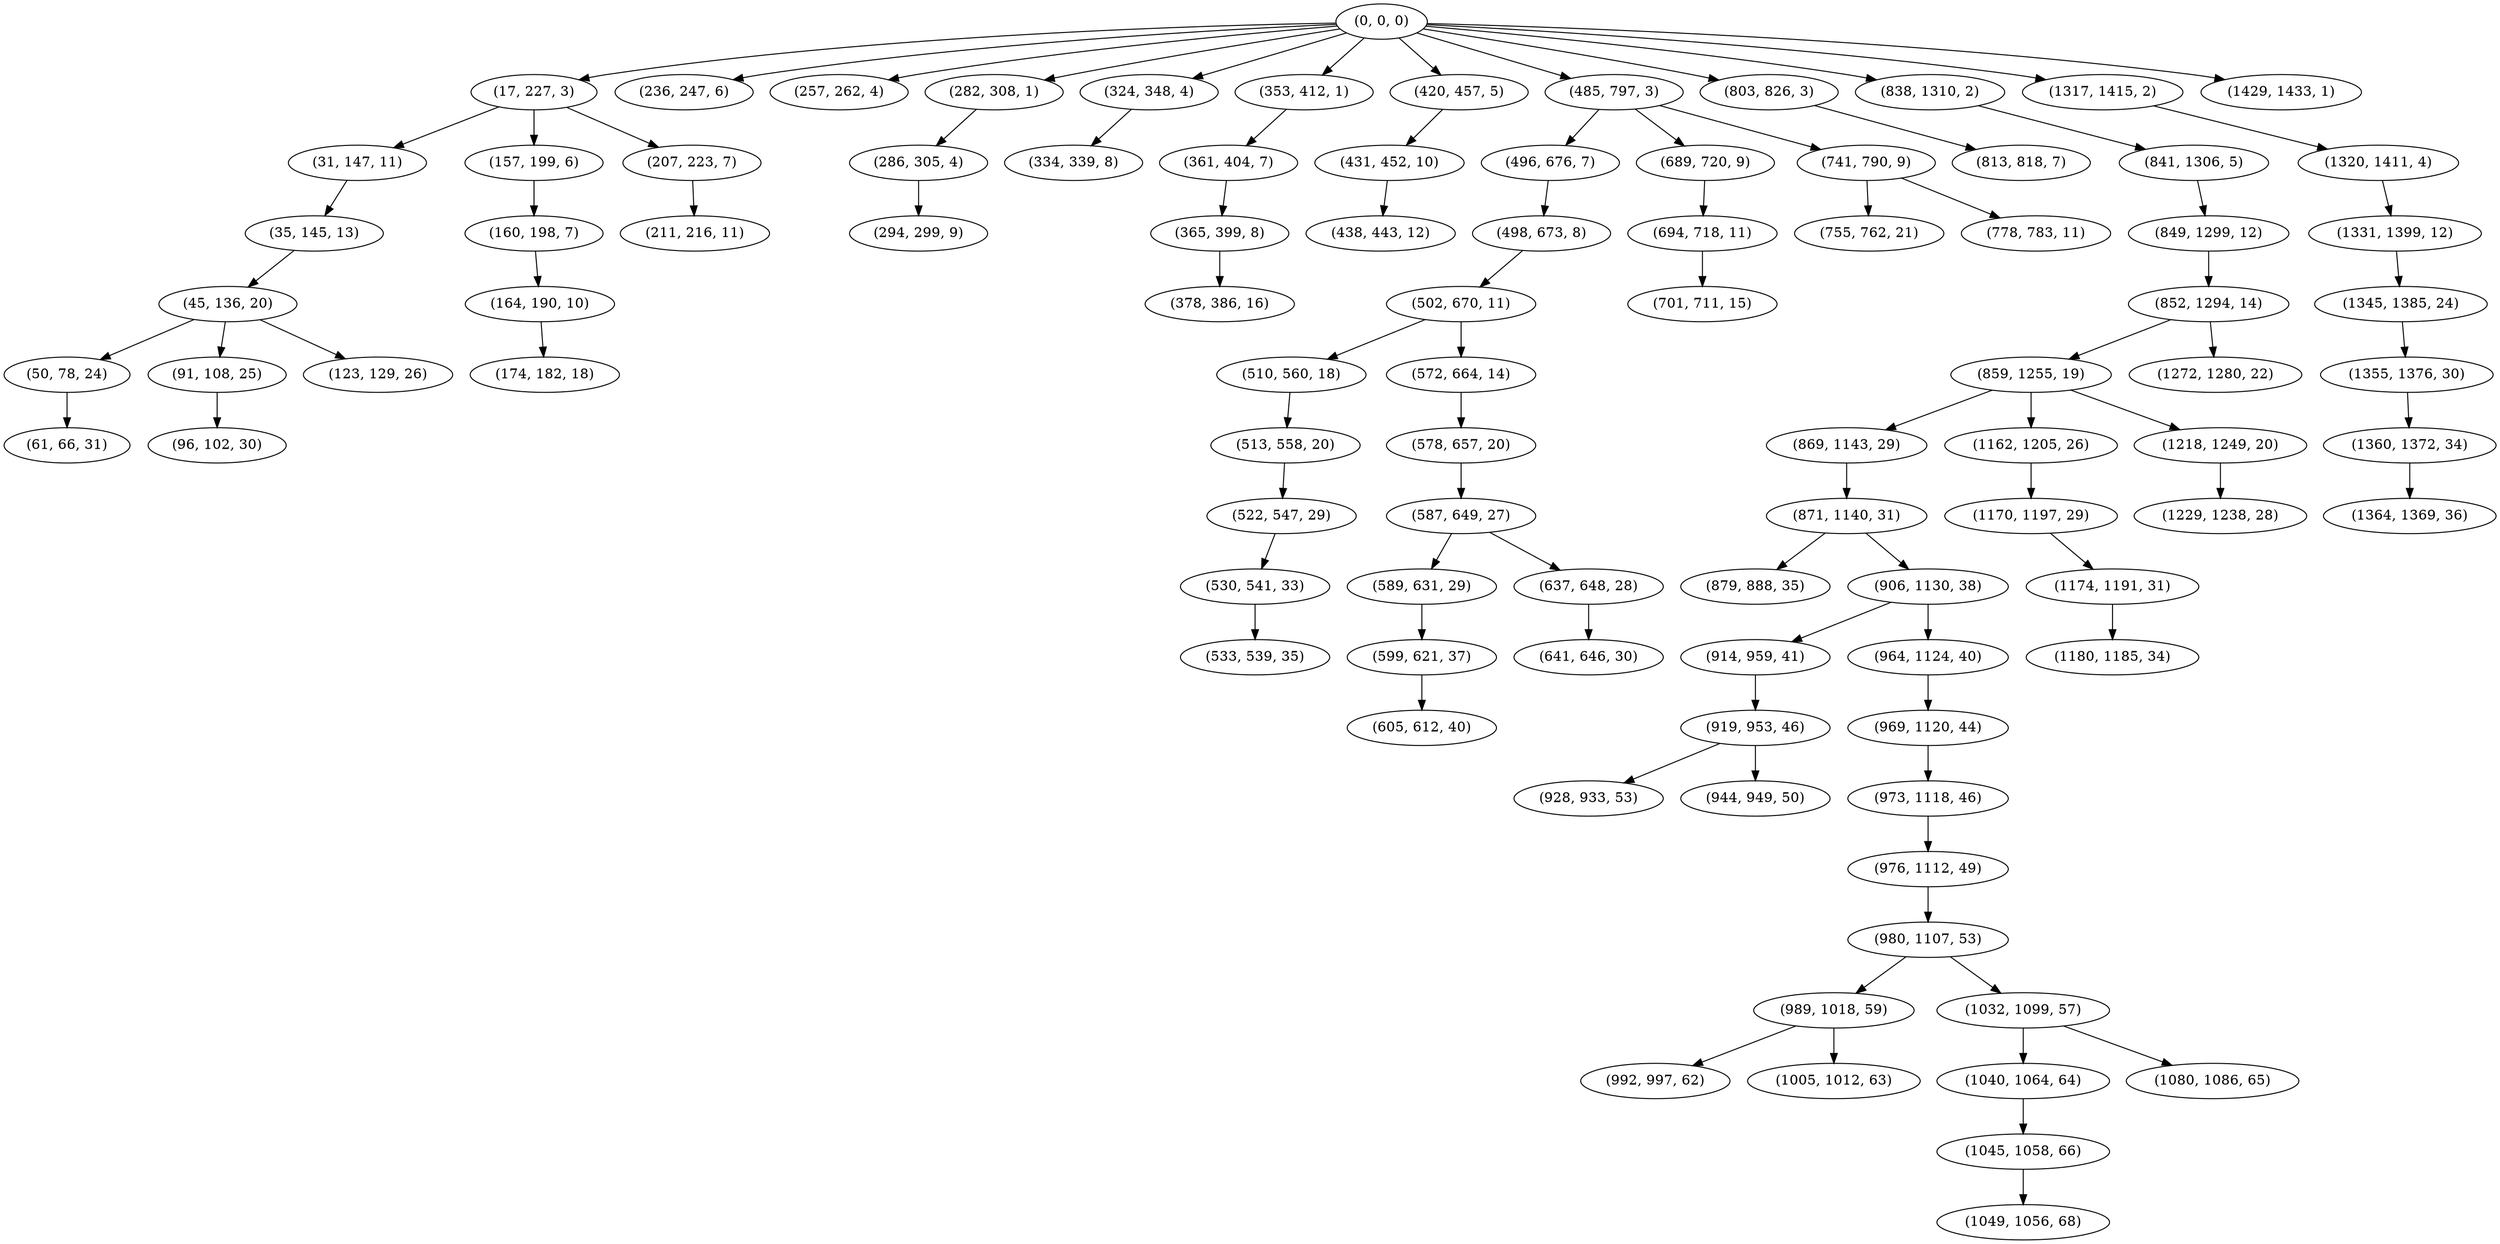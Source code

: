 digraph tree {
    "(0, 0, 0)";
    "(17, 227, 3)";
    "(31, 147, 11)";
    "(35, 145, 13)";
    "(45, 136, 20)";
    "(50, 78, 24)";
    "(61, 66, 31)";
    "(91, 108, 25)";
    "(96, 102, 30)";
    "(123, 129, 26)";
    "(157, 199, 6)";
    "(160, 198, 7)";
    "(164, 190, 10)";
    "(174, 182, 18)";
    "(207, 223, 7)";
    "(211, 216, 11)";
    "(236, 247, 6)";
    "(257, 262, 4)";
    "(282, 308, 1)";
    "(286, 305, 4)";
    "(294, 299, 9)";
    "(324, 348, 4)";
    "(334, 339, 8)";
    "(353, 412, 1)";
    "(361, 404, 7)";
    "(365, 399, 8)";
    "(378, 386, 16)";
    "(420, 457, 5)";
    "(431, 452, 10)";
    "(438, 443, 12)";
    "(485, 797, 3)";
    "(496, 676, 7)";
    "(498, 673, 8)";
    "(502, 670, 11)";
    "(510, 560, 18)";
    "(513, 558, 20)";
    "(522, 547, 29)";
    "(530, 541, 33)";
    "(533, 539, 35)";
    "(572, 664, 14)";
    "(578, 657, 20)";
    "(587, 649, 27)";
    "(589, 631, 29)";
    "(599, 621, 37)";
    "(605, 612, 40)";
    "(637, 648, 28)";
    "(641, 646, 30)";
    "(689, 720, 9)";
    "(694, 718, 11)";
    "(701, 711, 15)";
    "(741, 790, 9)";
    "(755, 762, 21)";
    "(778, 783, 11)";
    "(803, 826, 3)";
    "(813, 818, 7)";
    "(838, 1310, 2)";
    "(841, 1306, 5)";
    "(849, 1299, 12)";
    "(852, 1294, 14)";
    "(859, 1255, 19)";
    "(869, 1143, 29)";
    "(871, 1140, 31)";
    "(879, 888, 35)";
    "(906, 1130, 38)";
    "(914, 959, 41)";
    "(919, 953, 46)";
    "(928, 933, 53)";
    "(944, 949, 50)";
    "(964, 1124, 40)";
    "(969, 1120, 44)";
    "(973, 1118, 46)";
    "(976, 1112, 49)";
    "(980, 1107, 53)";
    "(989, 1018, 59)";
    "(992, 997, 62)";
    "(1005, 1012, 63)";
    "(1032, 1099, 57)";
    "(1040, 1064, 64)";
    "(1045, 1058, 66)";
    "(1049, 1056, 68)";
    "(1080, 1086, 65)";
    "(1162, 1205, 26)";
    "(1170, 1197, 29)";
    "(1174, 1191, 31)";
    "(1180, 1185, 34)";
    "(1218, 1249, 20)";
    "(1229, 1238, 28)";
    "(1272, 1280, 22)";
    "(1317, 1415, 2)";
    "(1320, 1411, 4)";
    "(1331, 1399, 12)";
    "(1345, 1385, 24)";
    "(1355, 1376, 30)";
    "(1360, 1372, 34)";
    "(1364, 1369, 36)";
    "(1429, 1433, 1)";
    "(0, 0, 0)" -> "(17, 227, 3)";
    "(0, 0, 0)" -> "(236, 247, 6)";
    "(0, 0, 0)" -> "(257, 262, 4)";
    "(0, 0, 0)" -> "(282, 308, 1)";
    "(0, 0, 0)" -> "(324, 348, 4)";
    "(0, 0, 0)" -> "(353, 412, 1)";
    "(0, 0, 0)" -> "(420, 457, 5)";
    "(0, 0, 0)" -> "(485, 797, 3)";
    "(0, 0, 0)" -> "(803, 826, 3)";
    "(0, 0, 0)" -> "(838, 1310, 2)";
    "(0, 0, 0)" -> "(1317, 1415, 2)";
    "(0, 0, 0)" -> "(1429, 1433, 1)";
    "(17, 227, 3)" -> "(31, 147, 11)";
    "(17, 227, 3)" -> "(157, 199, 6)";
    "(17, 227, 3)" -> "(207, 223, 7)";
    "(31, 147, 11)" -> "(35, 145, 13)";
    "(35, 145, 13)" -> "(45, 136, 20)";
    "(45, 136, 20)" -> "(50, 78, 24)";
    "(45, 136, 20)" -> "(91, 108, 25)";
    "(45, 136, 20)" -> "(123, 129, 26)";
    "(50, 78, 24)" -> "(61, 66, 31)";
    "(91, 108, 25)" -> "(96, 102, 30)";
    "(157, 199, 6)" -> "(160, 198, 7)";
    "(160, 198, 7)" -> "(164, 190, 10)";
    "(164, 190, 10)" -> "(174, 182, 18)";
    "(207, 223, 7)" -> "(211, 216, 11)";
    "(282, 308, 1)" -> "(286, 305, 4)";
    "(286, 305, 4)" -> "(294, 299, 9)";
    "(324, 348, 4)" -> "(334, 339, 8)";
    "(353, 412, 1)" -> "(361, 404, 7)";
    "(361, 404, 7)" -> "(365, 399, 8)";
    "(365, 399, 8)" -> "(378, 386, 16)";
    "(420, 457, 5)" -> "(431, 452, 10)";
    "(431, 452, 10)" -> "(438, 443, 12)";
    "(485, 797, 3)" -> "(496, 676, 7)";
    "(485, 797, 3)" -> "(689, 720, 9)";
    "(485, 797, 3)" -> "(741, 790, 9)";
    "(496, 676, 7)" -> "(498, 673, 8)";
    "(498, 673, 8)" -> "(502, 670, 11)";
    "(502, 670, 11)" -> "(510, 560, 18)";
    "(502, 670, 11)" -> "(572, 664, 14)";
    "(510, 560, 18)" -> "(513, 558, 20)";
    "(513, 558, 20)" -> "(522, 547, 29)";
    "(522, 547, 29)" -> "(530, 541, 33)";
    "(530, 541, 33)" -> "(533, 539, 35)";
    "(572, 664, 14)" -> "(578, 657, 20)";
    "(578, 657, 20)" -> "(587, 649, 27)";
    "(587, 649, 27)" -> "(589, 631, 29)";
    "(587, 649, 27)" -> "(637, 648, 28)";
    "(589, 631, 29)" -> "(599, 621, 37)";
    "(599, 621, 37)" -> "(605, 612, 40)";
    "(637, 648, 28)" -> "(641, 646, 30)";
    "(689, 720, 9)" -> "(694, 718, 11)";
    "(694, 718, 11)" -> "(701, 711, 15)";
    "(741, 790, 9)" -> "(755, 762, 21)";
    "(741, 790, 9)" -> "(778, 783, 11)";
    "(803, 826, 3)" -> "(813, 818, 7)";
    "(838, 1310, 2)" -> "(841, 1306, 5)";
    "(841, 1306, 5)" -> "(849, 1299, 12)";
    "(849, 1299, 12)" -> "(852, 1294, 14)";
    "(852, 1294, 14)" -> "(859, 1255, 19)";
    "(852, 1294, 14)" -> "(1272, 1280, 22)";
    "(859, 1255, 19)" -> "(869, 1143, 29)";
    "(859, 1255, 19)" -> "(1162, 1205, 26)";
    "(859, 1255, 19)" -> "(1218, 1249, 20)";
    "(869, 1143, 29)" -> "(871, 1140, 31)";
    "(871, 1140, 31)" -> "(879, 888, 35)";
    "(871, 1140, 31)" -> "(906, 1130, 38)";
    "(906, 1130, 38)" -> "(914, 959, 41)";
    "(906, 1130, 38)" -> "(964, 1124, 40)";
    "(914, 959, 41)" -> "(919, 953, 46)";
    "(919, 953, 46)" -> "(928, 933, 53)";
    "(919, 953, 46)" -> "(944, 949, 50)";
    "(964, 1124, 40)" -> "(969, 1120, 44)";
    "(969, 1120, 44)" -> "(973, 1118, 46)";
    "(973, 1118, 46)" -> "(976, 1112, 49)";
    "(976, 1112, 49)" -> "(980, 1107, 53)";
    "(980, 1107, 53)" -> "(989, 1018, 59)";
    "(980, 1107, 53)" -> "(1032, 1099, 57)";
    "(989, 1018, 59)" -> "(992, 997, 62)";
    "(989, 1018, 59)" -> "(1005, 1012, 63)";
    "(1032, 1099, 57)" -> "(1040, 1064, 64)";
    "(1032, 1099, 57)" -> "(1080, 1086, 65)";
    "(1040, 1064, 64)" -> "(1045, 1058, 66)";
    "(1045, 1058, 66)" -> "(1049, 1056, 68)";
    "(1162, 1205, 26)" -> "(1170, 1197, 29)";
    "(1170, 1197, 29)" -> "(1174, 1191, 31)";
    "(1174, 1191, 31)" -> "(1180, 1185, 34)";
    "(1218, 1249, 20)" -> "(1229, 1238, 28)";
    "(1317, 1415, 2)" -> "(1320, 1411, 4)";
    "(1320, 1411, 4)" -> "(1331, 1399, 12)";
    "(1331, 1399, 12)" -> "(1345, 1385, 24)";
    "(1345, 1385, 24)" -> "(1355, 1376, 30)";
    "(1355, 1376, 30)" -> "(1360, 1372, 34)";
    "(1360, 1372, 34)" -> "(1364, 1369, 36)";
}
